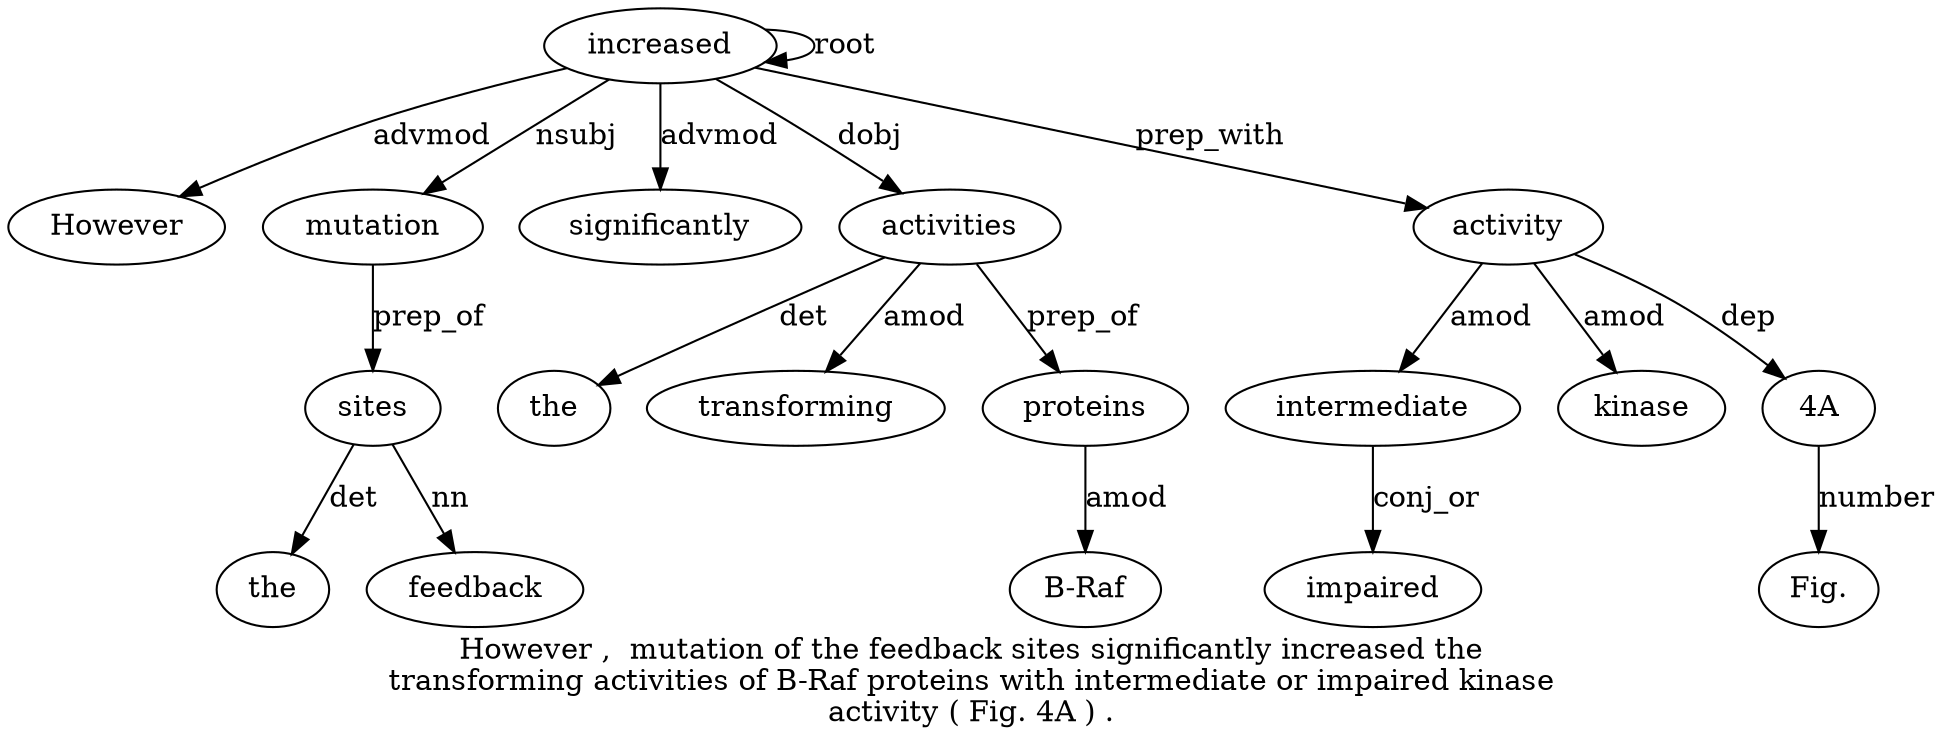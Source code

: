 digraph "However ,  mutation of the feedback sites significantly increased the transforming activities of B-Raf proteins with intermediate or impaired kinase activity ( Fig. 4A ) ." {
label="However ,  mutation of the feedback sites significantly increased the
transforming activities of B-Raf proteins with intermediate or impaired kinase
activity ( Fig. 4A ) .";
increased9 [style=filled, fillcolor=white, label=increased];
However1 [style=filled, fillcolor=white, label=However];
increased9 -> However1  [label=advmod];
mutation3 [style=filled, fillcolor=white, label=mutation];
increased9 -> mutation3  [label=nsubj];
sites7 [style=filled, fillcolor=white, label=sites];
the5 [style=filled, fillcolor=white, label=the];
sites7 -> the5  [label=det];
feedback6 [style=filled, fillcolor=white, label=feedback];
sites7 -> feedback6  [label=nn];
mutation3 -> sites7  [label=prep_of];
significantly8 [style=filled, fillcolor=white, label=significantly];
increased9 -> significantly8  [label=advmod];
increased9 -> increased9  [label=root];
activities12 [style=filled, fillcolor=white, label=activities];
the10 [style=filled, fillcolor=white, label=the];
activities12 -> the10  [label=det];
transforming11 [style=filled, fillcolor=white, label=transforming];
activities12 -> transforming11  [label=amod];
increased9 -> activities12  [label=dobj];
proteins15 [style=filled, fillcolor=white, label=proteins];
"B-Raf14" [style=filled, fillcolor=white, label="B-Raf"];
proteins15 -> "B-Raf14"  [label=amod];
activities12 -> proteins15  [label=prep_of];
activity21 [style=filled, fillcolor=white, label=activity];
intermediate17 [style=filled, fillcolor=white, label=intermediate];
activity21 -> intermediate17  [label=amod];
impaired19 [style=filled, fillcolor=white, label=impaired];
intermediate17 -> impaired19  [label=conj_or];
kinase20 [style=filled, fillcolor=white, label=kinase];
activity21 -> kinase20  [label=amod];
increased9 -> activity21  [label=prep_with];
"4A2" [style=filled, fillcolor=white, label="4A"];
"Fig.23" [style=filled, fillcolor=white, label="Fig."];
"4A2" -> "Fig.23"  [label=number];
activity21 -> "4A2"  [label=dep];
}
